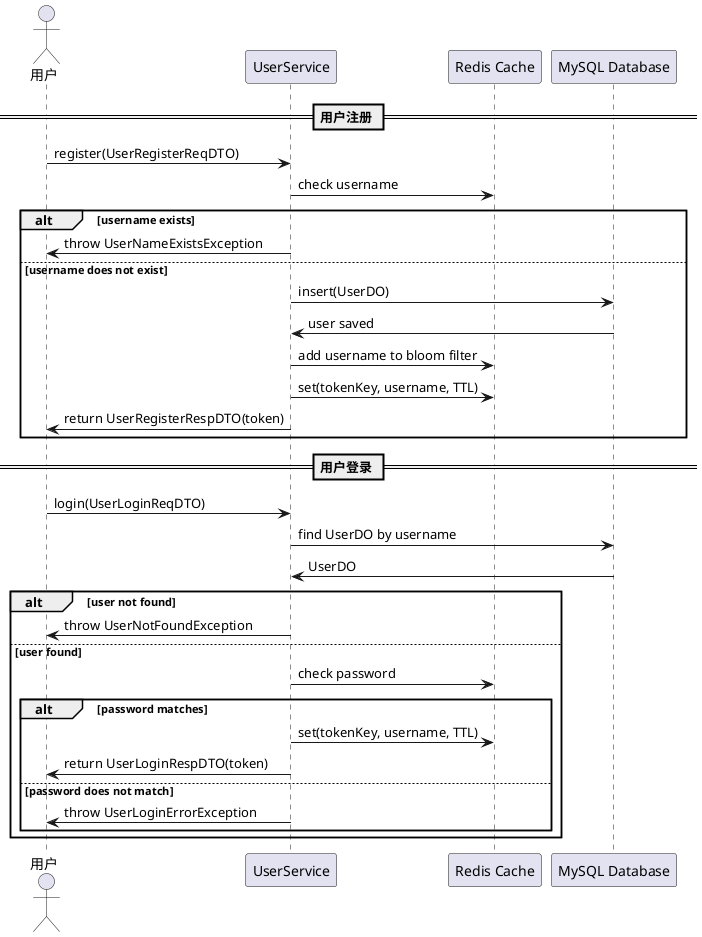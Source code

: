 @startuml

actor 用户 as User
participant "UserService" as UserService
participant "Redis Cache" as Redis
participant "MySQL Database" as MySQL

== 用户注册 ==
User -> UserService : register(UserRegisterReqDTO)
UserService -> Redis : check username
alt username exists
    UserService -> User : throw UserNameExistsException
else username does not exist
    UserService -> MySQL : insert(UserDO)
    MySQL -> UserService : user saved
    UserService -> Redis : add username to bloom filter
    UserService -> Redis : set(tokenKey, username, TTL)
    UserService -> User : return UserRegisterRespDTO(token)
end

== 用户登录 ==
User -> UserService : login(UserLoginReqDTO)
UserService -> MySQL : find UserDO by username
MySQL -> UserService : UserDO
alt user not found
    UserService -> User : throw UserNotFoundException
else user found
    UserService -> Redis : check password
    alt password matches
        UserService -> Redis : set(tokenKey, username, TTL)
        UserService -> User : return UserLoginRespDTO(token)
    else password does not match
        UserService -> User : throw UserLoginErrorException
    end
end

@enduml
